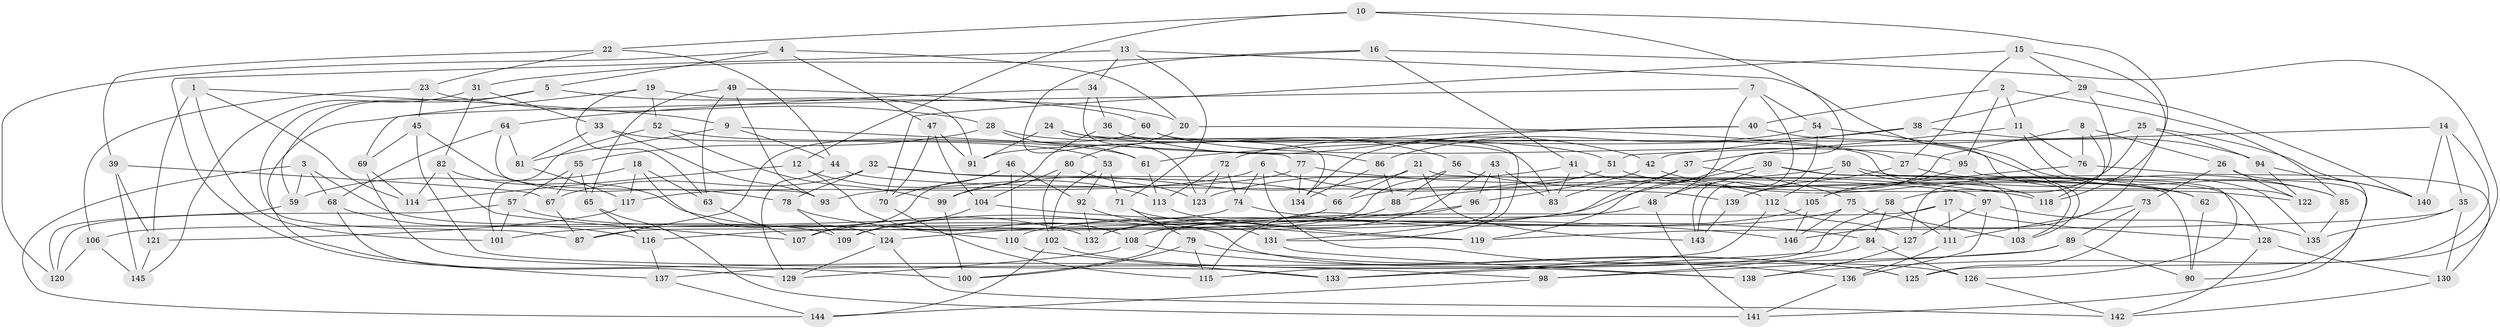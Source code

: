 // Generated by graph-tools (version 1.1) at 2025/58/03/09/25 04:58:10]
// undirected, 146 vertices, 292 edges
graph export_dot {
graph [start="1"]
  node [color=gray90,style=filled];
  1;
  2;
  3;
  4;
  5;
  6;
  7;
  8;
  9;
  10;
  11;
  12;
  13;
  14;
  15;
  16;
  17;
  18;
  19;
  20;
  21;
  22;
  23;
  24;
  25;
  26;
  27;
  28;
  29;
  30;
  31;
  32;
  33;
  34;
  35;
  36;
  37;
  38;
  39;
  40;
  41;
  42;
  43;
  44;
  45;
  46;
  47;
  48;
  49;
  50;
  51;
  52;
  53;
  54;
  55;
  56;
  57;
  58;
  59;
  60;
  61;
  62;
  63;
  64;
  65;
  66;
  67;
  68;
  69;
  70;
  71;
  72;
  73;
  74;
  75;
  76;
  77;
  78;
  79;
  80;
  81;
  82;
  83;
  84;
  85;
  86;
  87;
  88;
  89;
  90;
  91;
  92;
  93;
  94;
  95;
  96;
  97;
  98;
  99;
  100;
  101;
  102;
  103;
  104;
  105;
  106;
  107;
  108;
  109;
  110;
  111;
  112;
  113;
  114;
  115;
  116;
  117;
  118;
  119;
  120;
  121;
  122;
  123;
  124;
  125;
  126;
  127;
  128;
  129;
  130;
  131;
  132;
  133;
  134;
  135;
  136;
  137;
  138;
  139;
  140;
  141;
  142;
  143;
  144;
  145;
  146;
  1 -- 9;
  1 -- 121;
  1 -- 114;
  1 -- 101;
  2 -- 40;
  2 -- 11;
  2 -- 85;
  2 -- 95;
  3 -- 68;
  3 -- 59;
  3 -- 109;
  3 -- 144;
  4 -- 20;
  4 -- 47;
  4 -- 120;
  4 -- 5;
  5 -- 87;
  5 -- 59;
  5 -- 20;
  6 -- 136;
  6 -- 74;
  6 -- 112;
  6 -- 117;
  7 -- 48;
  7 -- 143;
  7 -- 54;
  7 -- 137;
  8 -- 76;
  8 -- 118;
  8 -- 26;
  8 -- 139;
  9 -- 44;
  9 -- 77;
  9 -- 81;
  10 -- 118;
  10 -- 119;
  10 -- 12;
  10 -- 22;
  11 -- 76;
  11 -- 141;
  11 -- 37;
  12 -- 108;
  12 -- 113;
  12 -- 114;
  13 -- 98;
  13 -- 103;
  13 -- 71;
  13 -- 34;
  14 -- 138;
  14 -- 35;
  14 -- 140;
  14 -- 51;
  15 -- 146;
  15 -- 27;
  15 -- 29;
  15 -- 70;
  16 -- 123;
  16 -- 31;
  16 -- 41;
  16 -- 125;
  17 -- 111;
  17 -- 133;
  17 -- 128;
  17 -- 100;
  18 -- 124;
  18 -- 59;
  18 -- 117;
  18 -- 63;
  19 -- 91;
  19 -- 52;
  19 -- 69;
  19 -- 63;
  20 -- 80;
  20 -- 27;
  21 -- 99;
  21 -- 90;
  21 -- 66;
  21 -- 143;
  22 -- 23;
  22 -- 39;
  22 -- 44;
  23 -- 45;
  23 -- 28;
  23 -- 106;
  24 -- 83;
  24 -- 56;
  24 -- 91;
  24 -- 134;
  25 -- 58;
  25 -- 140;
  25 -- 94;
  25 -- 91;
  26 -- 122;
  26 -- 90;
  26 -- 73;
  27 -- 85;
  27 -- 139;
  28 -- 61;
  28 -- 51;
  28 -- 55;
  29 -- 127;
  29 -- 38;
  29 -- 140;
  30 -- 48;
  30 -- 103;
  30 -- 101;
  30 -- 128;
  31 -- 33;
  31 -- 145;
  31 -- 82;
  32 -- 67;
  32 -- 78;
  32 -- 66;
  32 -- 97;
  33 -- 93;
  33 -- 53;
  33 -- 81;
  34 -- 64;
  34 -- 86;
  34 -- 36;
  35 -- 119;
  35 -- 130;
  35 -- 135;
  36 -- 131;
  36 -- 42;
  36 -- 99;
  37 -- 116;
  37 -- 75;
  37 -- 83;
  38 -- 94;
  38 -- 61;
  38 -- 42;
  39 -- 67;
  39 -- 145;
  39 -- 121;
  40 -- 134;
  40 -- 72;
  40 -- 122;
  41 -- 62;
  41 -- 83;
  41 -- 123;
  42 -- 62;
  42 -- 96;
  43 -- 132;
  43 -- 96;
  43 -- 131;
  43 -- 83;
  44 -- 129;
  44 -- 139;
  45 -- 133;
  45 -- 69;
  45 -- 78;
  46 -- 92;
  46 -- 110;
  46 -- 107;
  46 -- 70;
  47 -- 70;
  47 -- 104;
  47 -- 91;
  48 -- 141;
  48 -- 132;
  49 -- 65;
  49 -- 63;
  49 -- 60;
  49 -- 93;
  50 -- 135;
  50 -- 112;
  50 -- 118;
  50 -- 88;
  51 -- 66;
  51 -- 122;
  52 -- 101;
  52 -- 99;
  52 -- 61;
  53 -- 71;
  53 -- 102;
  53 -- 92;
  54 -- 86;
  54 -- 143;
  54 -- 85;
  55 -- 57;
  55 -- 67;
  55 -- 65;
  56 -- 62;
  56 -- 88;
  56 -- 87;
  57 -- 101;
  57 -- 120;
  57 -- 126;
  58 -- 115;
  58 -- 84;
  58 -- 111;
  59 -- 120;
  60 -- 95;
  60 -- 103;
  60 -- 87;
  61 -- 113;
  62 -- 90;
  63 -- 107;
  64 -- 93;
  64 -- 68;
  64 -- 81;
  65 -- 141;
  65 -- 116;
  66 -- 107;
  67 -- 87;
  68 -- 129;
  68 -- 116;
  69 -- 100;
  69 -- 114;
  70 -- 115;
  71 -- 79;
  71 -- 119;
  72 -- 123;
  72 -- 74;
  72 -- 113;
  73 -- 89;
  73 -- 111;
  73 -- 125;
  74 -- 106;
  74 -- 84;
  75 -- 146;
  75 -- 108;
  75 -- 103;
  76 -- 105;
  76 -- 130;
  77 -- 118;
  77 -- 93;
  77 -- 134;
  78 -- 109;
  78 -- 110;
  79 -- 115;
  79 -- 100;
  79 -- 125;
  80 -- 123;
  80 -- 102;
  80 -- 104;
  81 -- 117;
  82 -- 132;
  82 -- 114;
  82 -- 107;
  84 -- 98;
  84 -- 126;
  85 -- 135;
  86 -- 134;
  86 -- 88;
  88 -- 109;
  89 -- 137;
  89 -- 98;
  89 -- 90;
  92 -- 132;
  92 -- 131;
  94 -- 122;
  94 -- 140;
  95 -- 105;
  95 -- 126;
  96 -- 124;
  96 -- 115;
  97 -- 135;
  97 -- 127;
  97 -- 136;
  98 -- 144;
  99 -- 100;
  102 -- 144;
  102 -- 138;
  104 -- 146;
  104 -- 109;
  105 -- 110;
  105 -- 146;
  106 -- 120;
  106 -- 145;
  108 -- 125;
  108 -- 129;
  110 -- 133;
  111 -- 136;
  112 -- 133;
  112 -- 127;
  113 -- 119;
  116 -- 137;
  117 -- 121;
  121 -- 145;
  124 -- 142;
  124 -- 129;
  126 -- 142;
  127 -- 138;
  128 -- 130;
  128 -- 142;
  130 -- 142;
  131 -- 138;
  136 -- 141;
  137 -- 144;
  139 -- 143;
}
